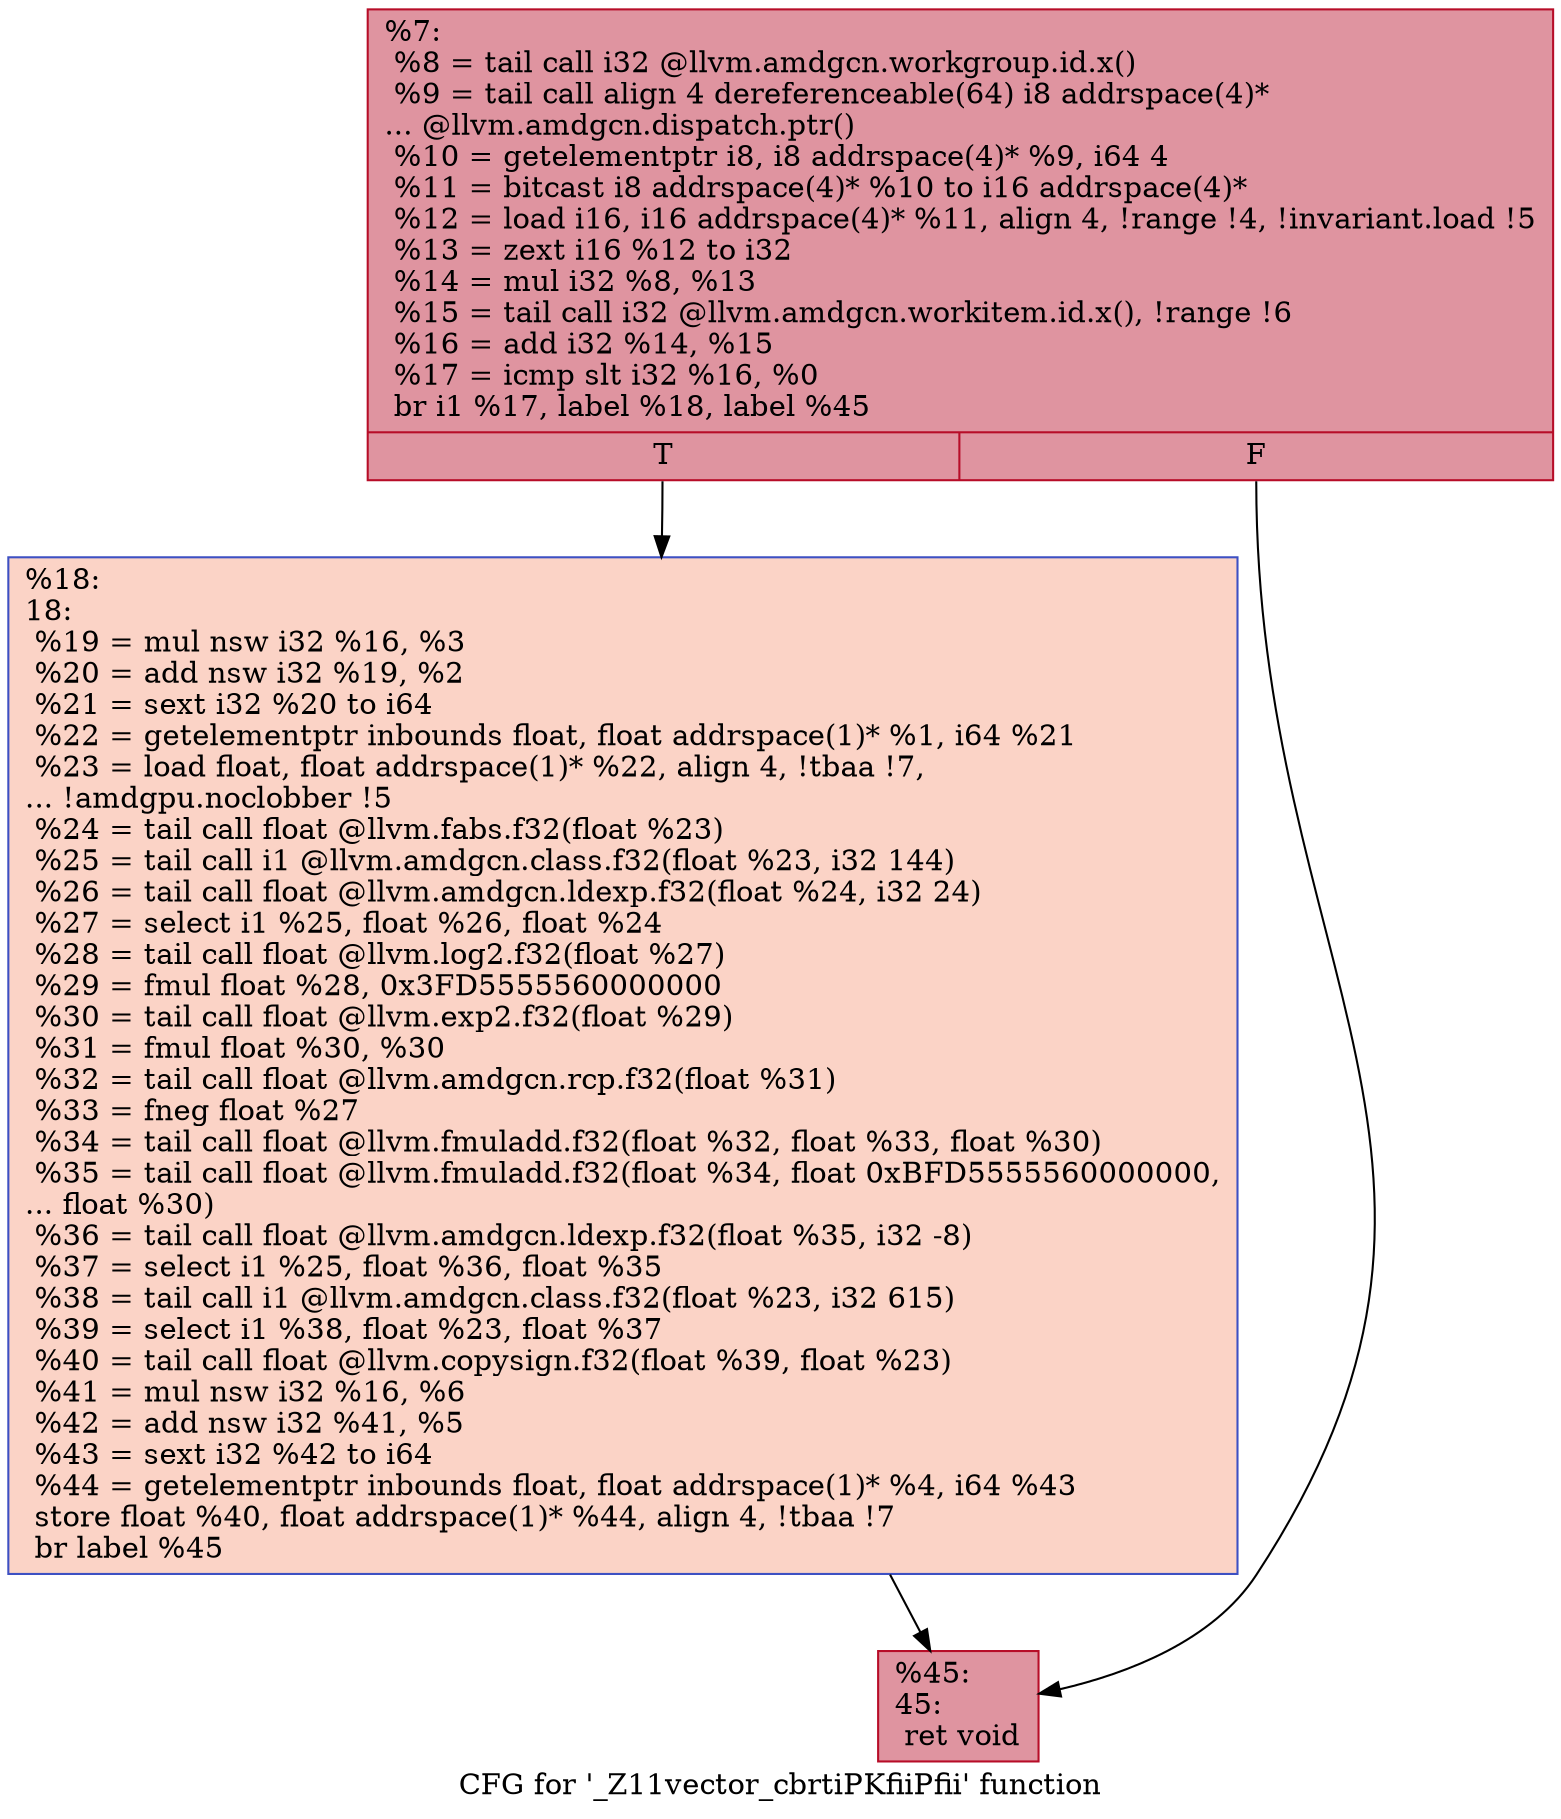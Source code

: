 digraph "CFG for '_Z11vector_cbrtiPKfiiPfii' function" {
	label="CFG for '_Z11vector_cbrtiPKfiiPfii' function";

	Node0x4e70a10 [shape=record,color="#b70d28ff", style=filled, fillcolor="#b70d2870",label="{%7:\l  %8 = tail call i32 @llvm.amdgcn.workgroup.id.x()\l  %9 = tail call align 4 dereferenceable(64) i8 addrspace(4)*\l... @llvm.amdgcn.dispatch.ptr()\l  %10 = getelementptr i8, i8 addrspace(4)* %9, i64 4\l  %11 = bitcast i8 addrspace(4)* %10 to i16 addrspace(4)*\l  %12 = load i16, i16 addrspace(4)* %11, align 4, !range !4, !invariant.load !5\l  %13 = zext i16 %12 to i32\l  %14 = mul i32 %8, %13\l  %15 = tail call i32 @llvm.amdgcn.workitem.id.x(), !range !6\l  %16 = add i32 %14, %15\l  %17 = icmp slt i32 %16, %0\l  br i1 %17, label %18, label %45\l|{<s0>T|<s1>F}}"];
	Node0x4e70a10:s0 -> Node0x4e72940;
	Node0x4e70a10:s1 -> Node0x4e729d0;
	Node0x4e72940 [shape=record,color="#3d50c3ff", style=filled, fillcolor="#f59c7d70",label="{%18:\l18:                                               \l  %19 = mul nsw i32 %16, %3\l  %20 = add nsw i32 %19, %2\l  %21 = sext i32 %20 to i64\l  %22 = getelementptr inbounds float, float addrspace(1)* %1, i64 %21\l  %23 = load float, float addrspace(1)* %22, align 4, !tbaa !7,\l... !amdgpu.noclobber !5\l  %24 = tail call float @llvm.fabs.f32(float %23)\l  %25 = tail call i1 @llvm.amdgcn.class.f32(float %23, i32 144)\l  %26 = tail call float @llvm.amdgcn.ldexp.f32(float %24, i32 24)\l  %27 = select i1 %25, float %26, float %24\l  %28 = tail call float @llvm.log2.f32(float %27)\l  %29 = fmul float %28, 0x3FD5555560000000\l  %30 = tail call float @llvm.exp2.f32(float %29)\l  %31 = fmul float %30, %30\l  %32 = tail call float @llvm.amdgcn.rcp.f32(float %31)\l  %33 = fneg float %27\l  %34 = tail call float @llvm.fmuladd.f32(float %32, float %33, float %30)\l  %35 = tail call float @llvm.fmuladd.f32(float %34, float 0xBFD5555560000000,\l... float %30)\l  %36 = tail call float @llvm.amdgcn.ldexp.f32(float %35, i32 -8)\l  %37 = select i1 %25, float %36, float %35\l  %38 = tail call i1 @llvm.amdgcn.class.f32(float %23, i32 615)\l  %39 = select i1 %38, float %23, float %37\l  %40 = tail call float @llvm.copysign.f32(float %39, float %23)\l  %41 = mul nsw i32 %16, %6\l  %42 = add nsw i32 %41, %5\l  %43 = sext i32 %42 to i64\l  %44 = getelementptr inbounds float, float addrspace(1)* %4, i64 %43\l  store float %40, float addrspace(1)* %44, align 4, !tbaa !7\l  br label %45\l}"];
	Node0x4e72940 -> Node0x4e729d0;
	Node0x4e729d0 [shape=record,color="#b70d28ff", style=filled, fillcolor="#b70d2870",label="{%45:\l45:                                               \l  ret void\l}"];
}
